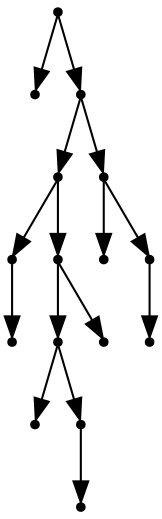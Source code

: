 digraph {
  15 [shape=point];
  0 [shape=point];
  14 [shape=point];
  9 [shape=point];
  2 [shape=point];
  1 [shape=point];
  8 [shape=point];
  6 [shape=point];
  3 [shape=point];
  5 [shape=point];
  4 [shape=point];
  7 [shape=point];
  13 [shape=point];
  10 [shape=point];
  12 [shape=point];
  11 [shape=point];
15 -> 0;
15 -> 14;
14 -> 9;
9 -> 2;
2 -> 1;
9 -> 8;
8 -> 6;
6 -> 3;
6 -> 5;
5 -> 4;
8 -> 7;
14 -> 13;
13 -> 10;
13 -> 12;
12 -> 11;
}
